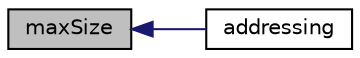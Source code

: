 digraph "maxSize"
{
  bgcolor="transparent";
  edge [fontname="Helvetica",fontsize="10",labelfontname="Helvetica",labelfontsize="10"];
  node [fontname="Helvetica",fontsize="10",shape=record];
  rankdir="LR";
  Node3420 [label="maxSize",height=0.2,width=0.4,color="black", fillcolor="grey75", style="filled", fontcolor="black"];
  Node3420 -> Node3421 [dir="back",color="midnightblue",fontsize="10",style="solid",fontname="Helvetica"];
  Node3421 [label="addressing",height=0.2,width=0.4,color="black",URL="$a26577.html#a0bf8bcecc8279e0a63064911f18a6103"];
}
